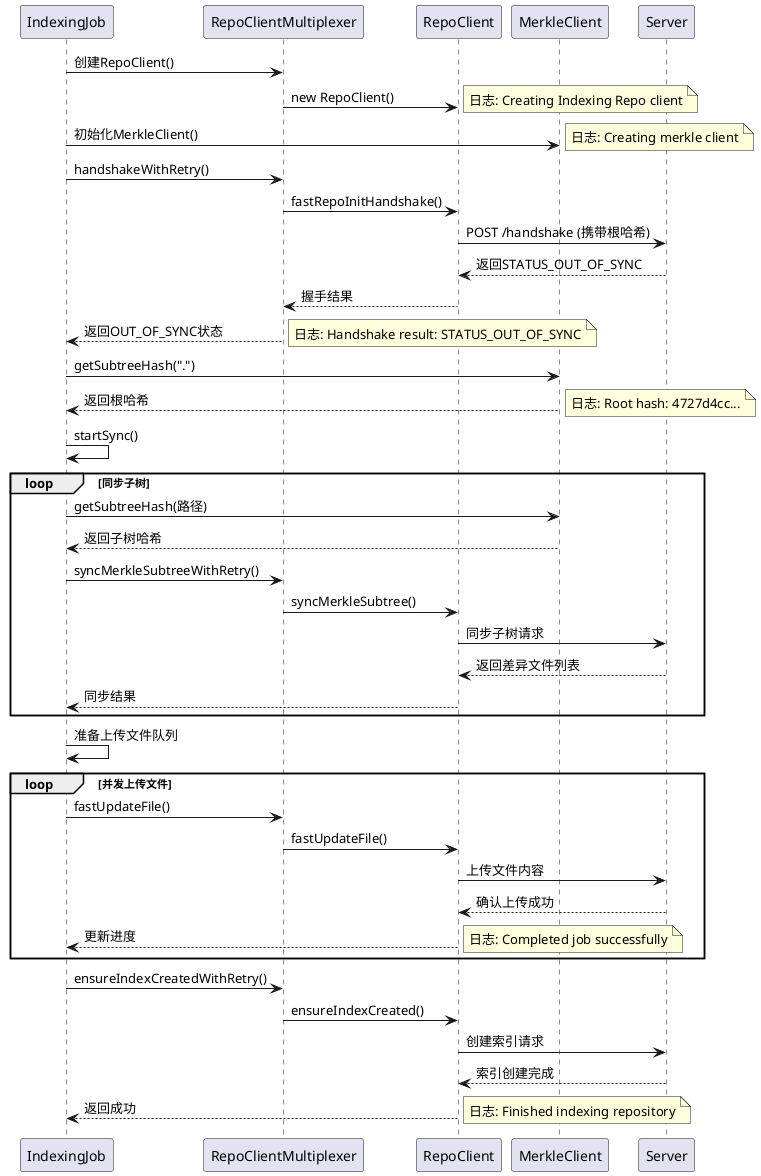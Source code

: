 @startuml
participant IndexingJob
participant RepoClientMultiplexer
participant RepoClient
participant MerkleClient
participant Server

IndexingJob -> RepoClientMultiplexer: 创建RepoClient()
RepoClientMultiplexer -> RepoClient: new RepoClient()
note right: 日志: Creating Indexing Repo client

IndexingJob -> MerkleClient: 初始化MerkleClient()
note right: 日志: Creating merkle client

IndexingJob -> RepoClientMultiplexer: handshakeWithRetry()
RepoClientMultiplexer -> RepoClient: fastRepoInitHandshake()
RepoClient -> Server: POST /handshake (携带根哈希)
Server --> RepoClient: 返回STATUS_OUT_OF_SYNC
RepoClient --> RepoClientMultiplexer: 握手结果
RepoClientMultiplexer --> IndexingJob: 返回OUT_OF_SYNC状态
note right: 日志: Handshake result: STATUS_OUT_OF_SYNC

IndexingJob -> MerkleClient: getSubtreeHash(".")
MerkleClient --> IndexingJob: 返回根哈希
note right: 日志: Root hash: 4727d4cc...

IndexingJob -> IndexingJob: startSync()
loop 同步子树
    IndexingJob -> MerkleClient: getSubtreeHash(路径)
    MerkleClient --> IndexingJob: 返回子树哈希
    IndexingJob -> RepoClientMultiplexer: syncMerkleSubtreeWithRetry()
    RepoClientMultiplexer -> RepoClient: syncMerkleSubtree()
    RepoClient -> Server: 同步子树请求
    Server --> RepoClient: 返回差异文件列表
    RepoClient --> IndexingJob: 同步结果
end

IndexingJob -> IndexingJob: 准备上传文件队列
loop 并发上传文件
    IndexingJob -> RepoClientMultiplexer: fastUpdateFile()
    RepoClientMultiplexer -> RepoClient: fastUpdateFile()
    RepoClient -> Server: 上传文件内容
    Server --> RepoClient: 确认上传成功
    RepoClient --> IndexingJob: 更新进度
    note right: 日志: Completed job successfully
end

IndexingJob -> RepoClientMultiplexer: ensureIndexCreatedWithRetry()
RepoClientMultiplexer -> RepoClient: ensureIndexCreated()
RepoClient -> Server: 创建索引请求
Server --> RepoClient: 索引创建完成
RepoClient --> IndexingJob: 返回成功
note right: 日志: Finished indexing repository

@enduml
